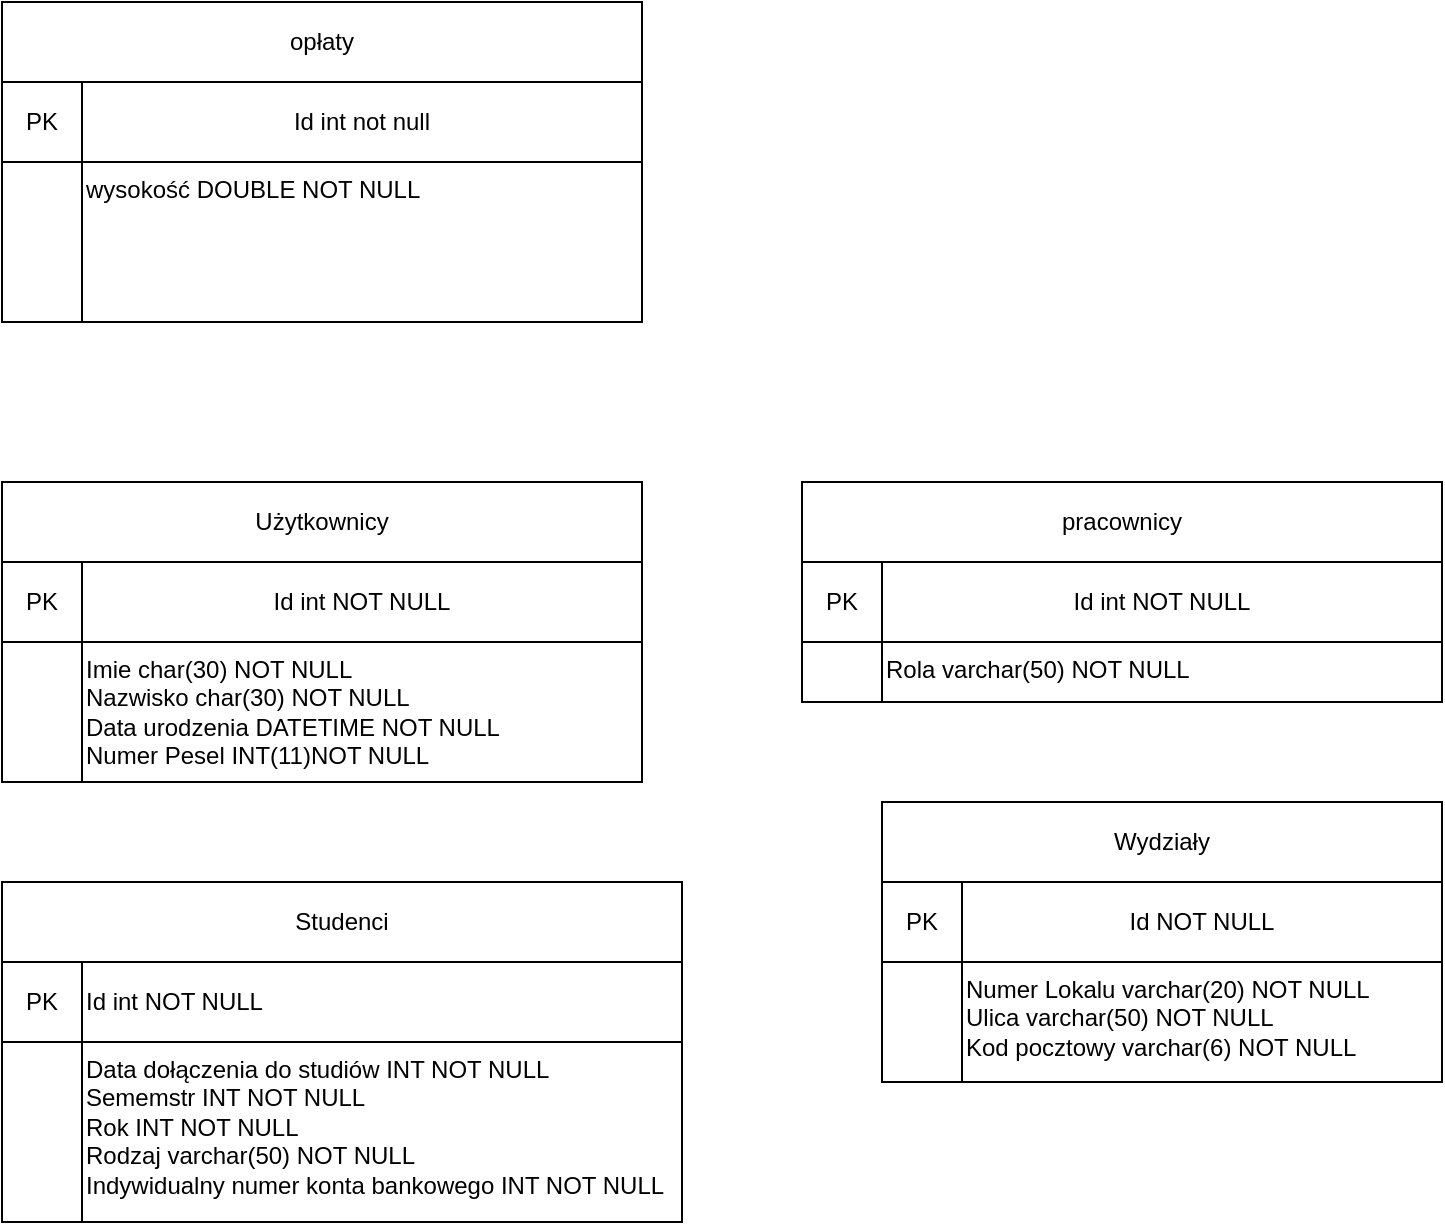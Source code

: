 <mxfile version="21.0.2" type="github">
  <diagram id="R2lEEEUBdFMjLlhIrx00" name="Page-1">
    <mxGraphModel dx="1647" dy="904" grid="1" gridSize="10" guides="1" tooltips="1" connect="1" arrows="1" fold="1" page="1" pageScale="1" pageWidth="850" pageHeight="1100" math="0" shadow="0" extFonts="Permanent Marker^https://fonts.googleapis.com/css?family=Permanent+Marker">
      <root>
        <mxCell id="0" />
        <mxCell id="1" parent="0" />
        <mxCell id="pr1HlgYR6mJugcmbPXzO-3" value="Użytkownicy" style="rounded=0;whiteSpace=wrap;html=1;" vertex="1" parent="1">
          <mxGeometry x="40" y="360" width="320" height="40" as="geometry" />
        </mxCell>
        <mxCell id="pr1HlgYR6mJugcmbPXzO-4" value="PK" style="rounded=0;whiteSpace=wrap;html=1;" vertex="1" parent="1">
          <mxGeometry x="40" y="400" width="40" height="40" as="geometry" />
        </mxCell>
        <mxCell id="pr1HlgYR6mJugcmbPXzO-5" value="Id int NOT NULL" style="rounded=0;whiteSpace=wrap;html=1;" vertex="1" parent="1">
          <mxGeometry x="80" y="400" width="280" height="40" as="geometry" />
        </mxCell>
        <mxCell id="pr1HlgYR6mJugcmbPXzO-6" value="" style="rounded=0;whiteSpace=wrap;html=1;" vertex="1" parent="1">
          <mxGeometry x="40" y="440" width="40" height="70" as="geometry" />
        </mxCell>
        <mxCell id="pr1HlgYR6mJugcmbPXzO-7" value="Imie char(30) NOT NULL&lt;br&gt;Nazwisko char(30) NOT NULL&lt;br&gt;Data urodzenia DATETIME NOT NULL&lt;br&gt;Numer Pesel INT(11)NOT NULL" style="rounded=0;whiteSpace=wrap;html=1;verticalAlign=top;align=left;" vertex="1" parent="1">
          <mxGeometry x="80" y="440" width="280" height="70" as="geometry" />
        </mxCell>
        <mxCell id="pr1HlgYR6mJugcmbPXzO-8" value="Studenci" style="rounded=0;whiteSpace=wrap;html=1;" vertex="1" parent="1">
          <mxGeometry x="40" y="560" width="340" height="40" as="geometry" />
        </mxCell>
        <mxCell id="pr1HlgYR6mJugcmbPXzO-9" value="Data dołączenia do studiów INT NOT NULL&lt;br style=&quot;border-color: var(--border-color);&quot;&gt;Sememstr INT NOT NULL&lt;br&gt;Rok INT NOT NULL&lt;br&gt;Rodzaj varchar(50) NOT NULL&lt;br&gt;Indywidualny numer konta bankowego INT NOT NULL" style="rounded=0;whiteSpace=wrap;html=1;verticalAlign=top;align=left;" vertex="1" parent="1">
          <mxGeometry x="80" y="640" width="300" height="90" as="geometry" />
        </mxCell>
        <mxCell id="pr1HlgYR6mJugcmbPXzO-10" value="PK" style="rounded=0;whiteSpace=wrap;html=1;" vertex="1" parent="1">
          <mxGeometry x="40" y="600" width="40" height="40" as="geometry" />
        </mxCell>
        <mxCell id="pr1HlgYR6mJugcmbPXzO-11" value="Id int NOT NULL" style="rounded=0;whiteSpace=wrap;html=1;align=left;" vertex="1" parent="1">
          <mxGeometry x="80" y="600" width="300" height="40" as="geometry" />
        </mxCell>
        <mxCell id="pr1HlgYR6mJugcmbPXzO-12" value="" style="rounded=0;whiteSpace=wrap;html=1;" vertex="1" parent="1">
          <mxGeometry x="40" y="640" width="40" height="90" as="geometry" />
        </mxCell>
        <mxCell id="pr1HlgYR6mJugcmbPXzO-13" value="pracownicy" style="rounded=0;whiteSpace=wrap;html=1;" vertex="1" parent="1">
          <mxGeometry x="440" y="360" width="320" height="40" as="geometry" />
        </mxCell>
        <mxCell id="pr1HlgYR6mJugcmbPXzO-14" value="PK" style="rounded=0;whiteSpace=wrap;html=1;" vertex="1" parent="1">
          <mxGeometry x="440" y="400" width="40" height="40" as="geometry" />
        </mxCell>
        <mxCell id="pr1HlgYR6mJugcmbPXzO-15" value="Id int NOT NULL" style="rounded=0;whiteSpace=wrap;html=1;" vertex="1" parent="1">
          <mxGeometry x="480" y="400" width="280" height="40" as="geometry" />
        </mxCell>
        <mxCell id="pr1HlgYR6mJugcmbPXzO-16" value="" style="rounded=0;whiteSpace=wrap;html=1;" vertex="1" parent="1">
          <mxGeometry x="440" y="440" width="40" height="30" as="geometry" />
        </mxCell>
        <mxCell id="pr1HlgYR6mJugcmbPXzO-17" value="Rola varchar(50) NOT NULL" style="rounded=0;whiteSpace=wrap;html=1;verticalAlign=top;align=left;" vertex="1" parent="1">
          <mxGeometry x="480" y="440" width="280" height="30" as="geometry" />
        </mxCell>
        <mxCell id="pr1HlgYR6mJugcmbPXzO-18" value="Numer Lokalu varchar(20) NOT NULL&lt;br&gt;Ulica varchar(50) NOT NULL&lt;br&gt;Kod pocztowy varchar(6) NOT NULL" style="rounded=0;whiteSpace=wrap;html=1;align=left;verticalAlign=top;" vertex="1" parent="1">
          <mxGeometry x="520" y="600" width="240" height="60" as="geometry" />
        </mxCell>
        <mxCell id="pr1HlgYR6mJugcmbPXzO-20" value="" style="rounded=0;whiteSpace=wrap;html=1;" vertex="1" parent="1">
          <mxGeometry x="480" y="600" width="40" height="60" as="geometry" />
        </mxCell>
        <mxCell id="pr1HlgYR6mJugcmbPXzO-21" value="PK" style="rounded=0;whiteSpace=wrap;html=1;" vertex="1" parent="1">
          <mxGeometry x="480" y="560" width="40" height="40" as="geometry" />
        </mxCell>
        <mxCell id="pr1HlgYR6mJugcmbPXzO-22" value="Id NOT NULL" style="rounded=0;whiteSpace=wrap;html=1;" vertex="1" parent="1">
          <mxGeometry x="520" y="560" width="240" height="40" as="geometry" />
        </mxCell>
        <mxCell id="pr1HlgYR6mJugcmbPXzO-23" value="Wydziały" style="rounded=0;whiteSpace=wrap;html=1;" vertex="1" parent="1">
          <mxGeometry x="480" y="520" width="280" height="40" as="geometry" />
        </mxCell>
        <mxCell id="pr1HlgYR6mJugcmbPXzO-24" value="opłaty" style="rounded=0;whiteSpace=wrap;html=1;" vertex="1" parent="1">
          <mxGeometry x="40" y="120" width="320" height="40" as="geometry" />
        </mxCell>
        <mxCell id="pr1HlgYR6mJugcmbPXzO-25" value="PK" style="rounded=0;whiteSpace=wrap;html=1;" vertex="1" parent="1">
          <mxGeometry x="40" y="160" width="40" height="40" as="geometry" />
        </mxCell>
        <mxCell id="pr1HlgYR6mJugcmbPXzO-26" value="Id int not null" style="rounded=0;whiteSpace=wrap;html=1;" vertex="1" parent="1">
          <mxGeometry x="80" y="160" width="280" height="40" as="geometry" />
        </mxCell>
        <mxCell id="pr1HlgYR6mJugcmbPXzO-27" value="" style="rounded=0;whiteSpace=wrap;html=1;" vertex="1" parent="1">
          <mxGeometry x="40" y="200" width="40" height="80" as="geometry" />
        </mxCell>
        <mxCell id="pr1HlgYR6mJugcmbPXzO-28" value="wysokość DOUBLE NOT NULL&lt;br&gt;" style="rounded=0;whiteSpace=wrap;html=1;align=left;verticalAlign=top;" vertex="1" parent="1">
          <mxGeometry x="80" y="200" width="280" height="80" as="geometry" />
        </mxCell>
      </root>
    </mxGraphModel>
  </diagram>
</mxfile>
